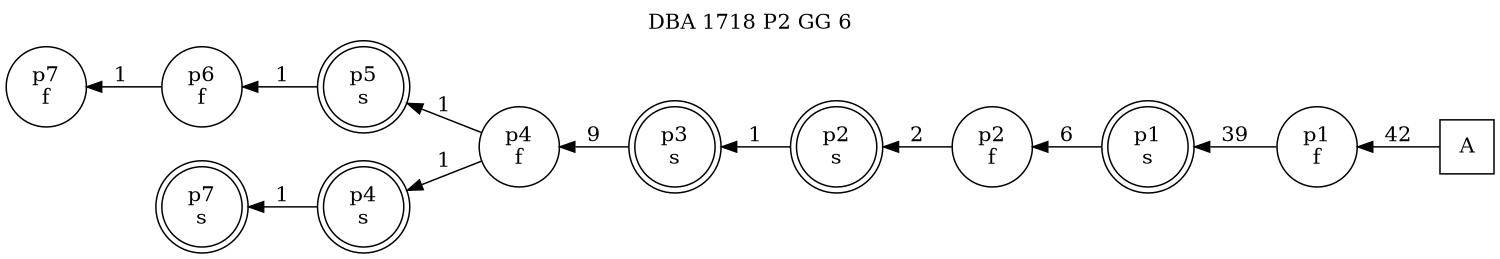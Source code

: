digraph DBA_1718_P2_GG_6_GOOD {
labelloc="tl"
label= " DBA 1718 P2 GG 6 "
rankdir="RL";
graph [ size=" 10 , 10 !"]

"A" [shape="square" label="A"]
"p1_f" [shape="circle" label="p1
f"]
"p1_s" [shape="doublecircle" label="p1
s"]
"p2_f" [shape="circle" label="p2
f"]
"p2_s" [shape="doublecircle" label="p2
s"]
"p3_s" [shape="doublecircle" label="p3
s"]
"p4_f" [shape="circle" label="p4
f"]
"p5_s" [shape="doublecircle" label="p5
s"]
"p6_f" [shape="circle" label="p6
f"]
"p7_f" [shape="circle" label="p7
f"]
"p4_s" [shape="doublecircle" label="p4
s"]
"p7_s" [shape="doublecircle" label="p7
s"]
"A" -> "p1_f" [ label=42]
"p1_f" -> "p1_s" [ label=39]
"p1_s" -> "p2_f" [ label=6]
"p2_f" -> "p2_s" [ label=2]
"p2_s" -> "p3_s" [ label=1]
"p3_s" -> "p4_f" [ label=9]
"p4_f" -> "p5_s" [ label=1]
"p4_f" -> "p4_s" [ label=1]
"p5_s" -> "p6_f" [ label=1]
"p6_f" -> "p7_f" [ label=1]
"p4_s" -> "p7_s" [ label=1]
}
